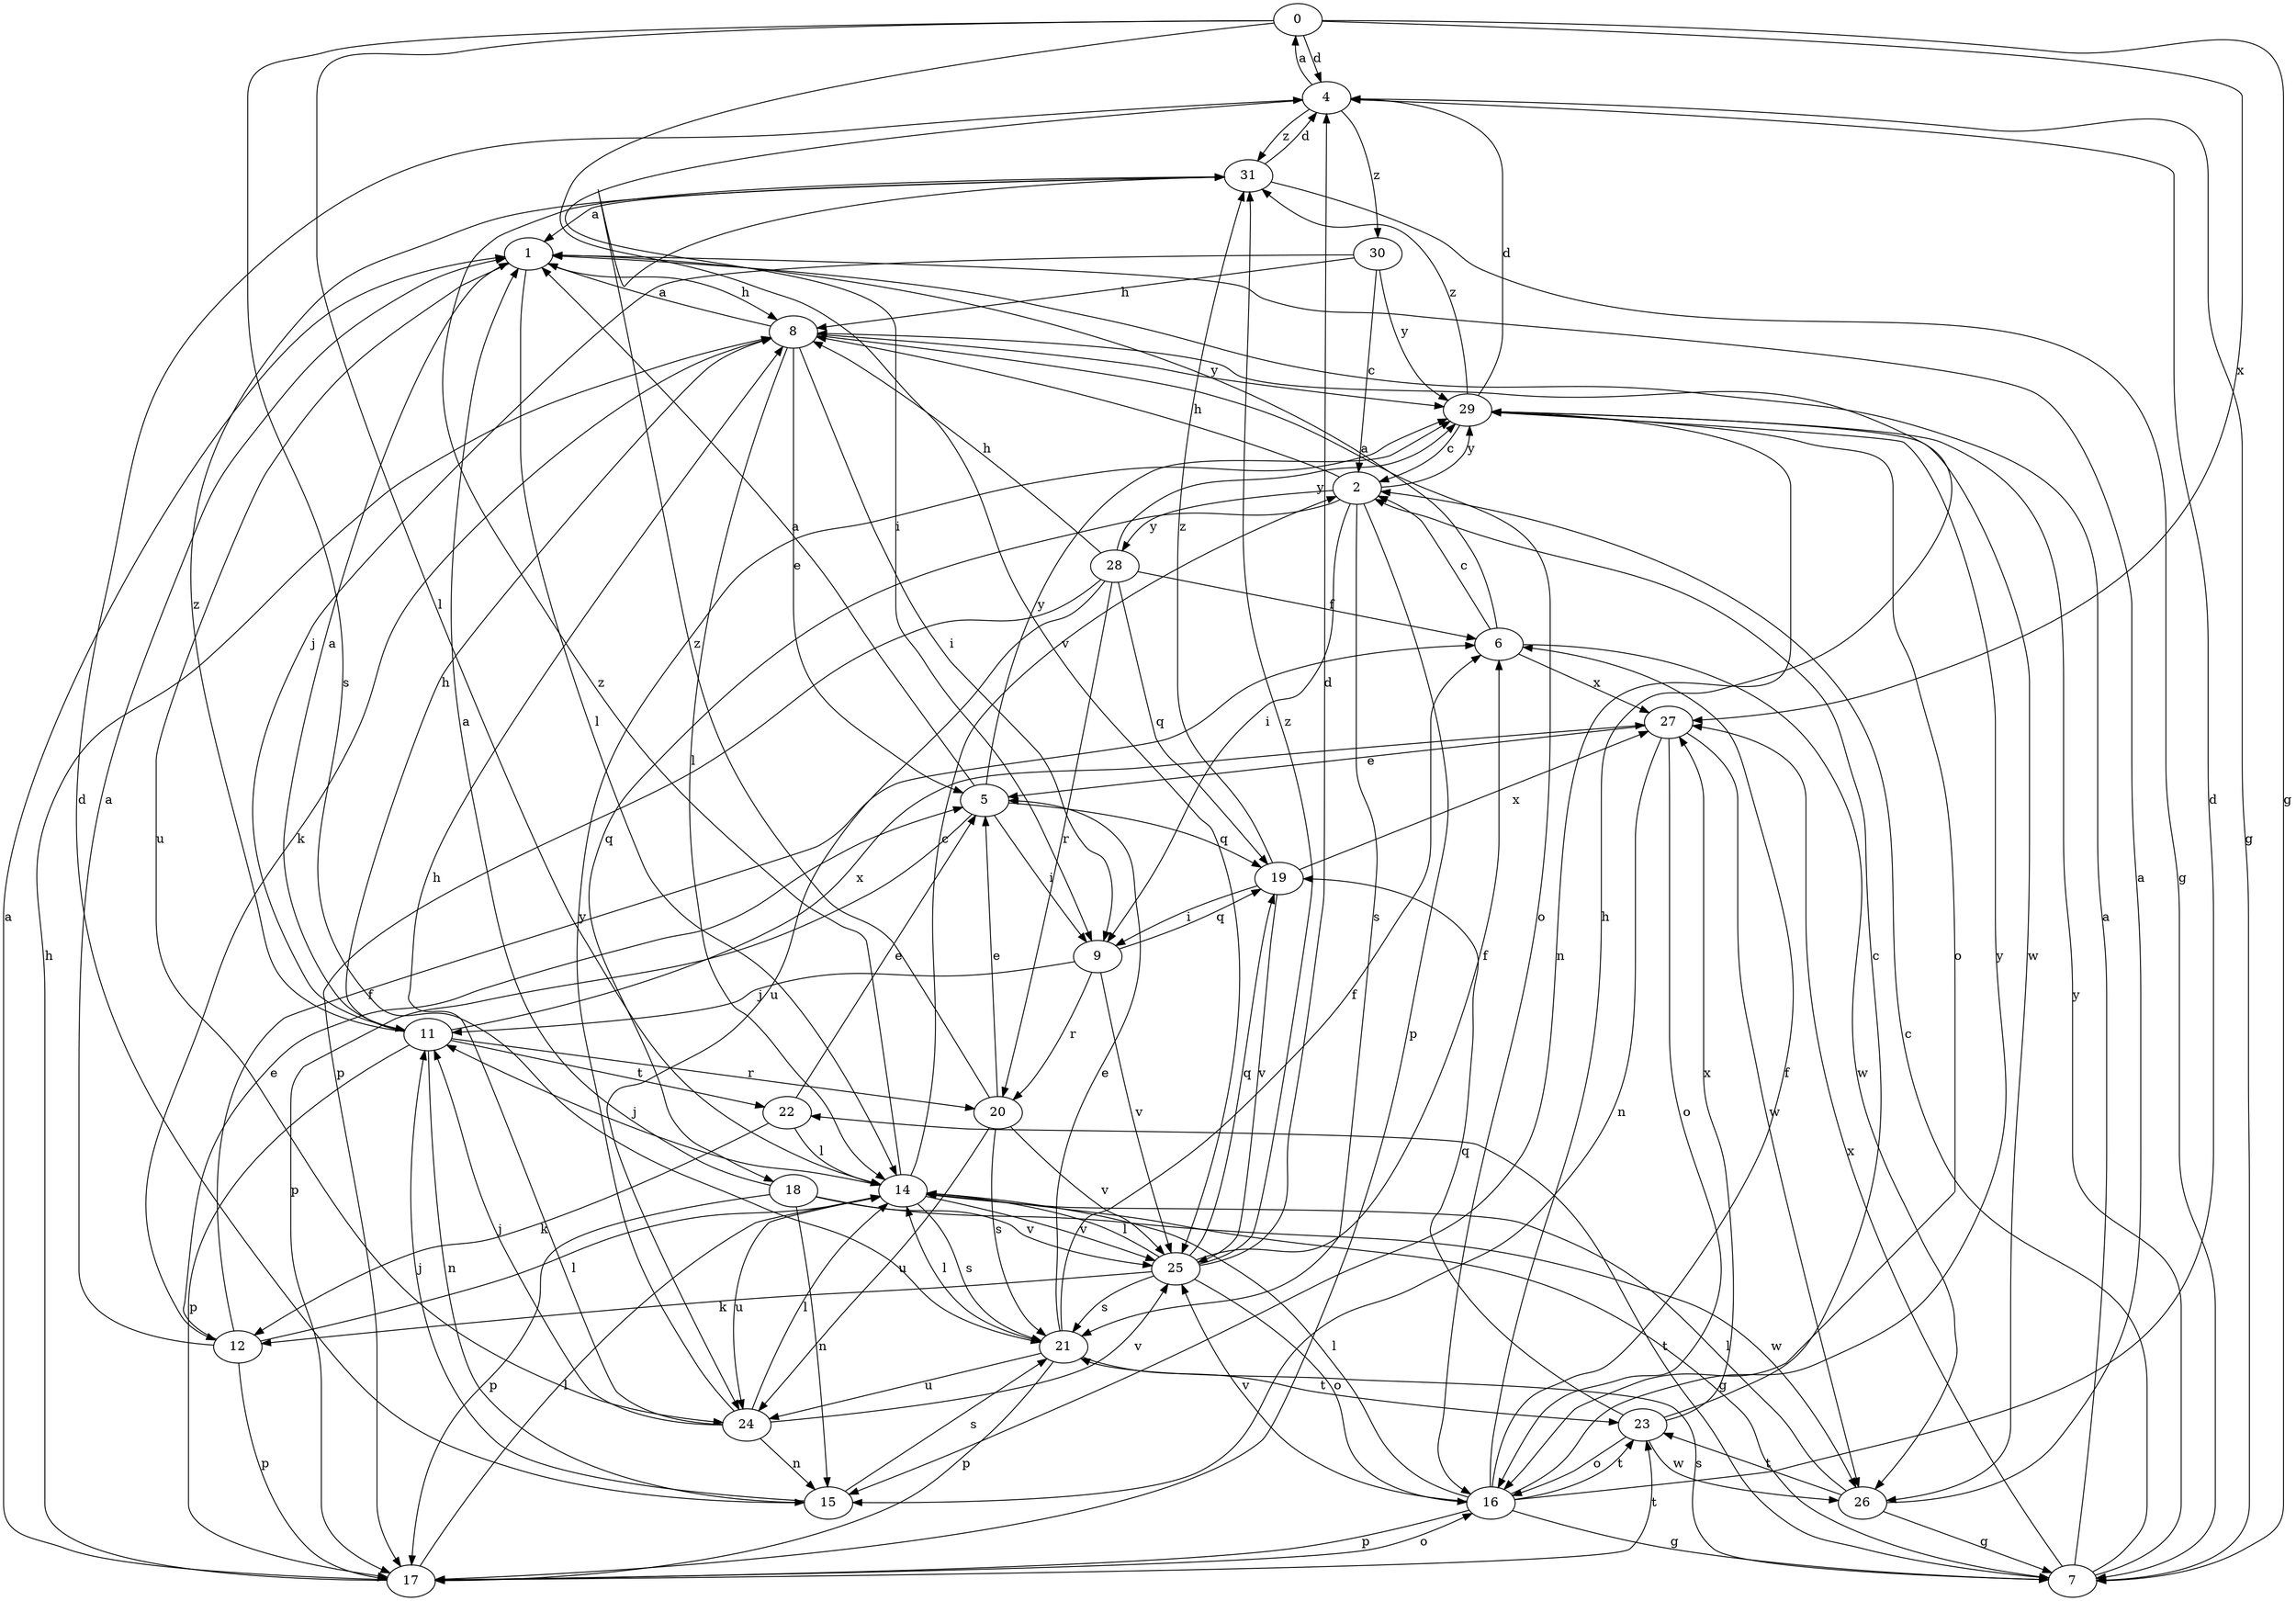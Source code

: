 strict digraph  {
0;
1;
2;
4;
5;
6;
7;
8;
9;
11;
12;
14;
15;
16;
17;
18;
19;
20;
21;
22;
23;
24;
25;
26;
27;
28;
29;
30;
31;
0 -> 4  [label=d];
0 -> 7  [label=g];
0 -> 14  [label=l];
0 -> 21  [label=s];
0 -> 25  [label=v];
0 -> 27  [label=x];
1 -> 8  [label=h];
1 -> 14  [label=l];
1 -> 24  [label=u];
2 -> 8  [label=h];
2 -> 9  [label=i];
2 -> 17  [label=p];
2 -> 18  [label=q];
2 -> 21  [label=s];
2 -> 28  [label=y];
2 -> 29  [label=y];
4 -> 0  [label=a];
4 -> 7  [label=g];
4 -> 9  [label=i];
4 -> 30  [label=z];
4 -> 31  [label=z];
5 -> 1  [label=a];
5 -> 9  [label=i];
5 -> 17  [label=p];
5 -> 19  [label=q];
5 -> 29  [label=y];
6 -> 1  [label=a];
6 -> 2  [label=c];
6 -> 26  [label=w];
6 -> 27  [label=x];
7 -> 1  [label=a];
7 -> 2  [label=c];
7 -> 21  [label=s];
7 -> 22  [label=t];
7 -> 27  [label=x];
7 -> 29  [label=y];
8 -> 1  [label=a];
8 -> 5  [label=e];
8 -> 9  [label=i];
8 -> 12  [label=k];
8 -> 14  [label=l];
8 -> 16  [label=o];
8 -> 29  [label=y];
9 -> 11  [label=j];
9 -> 19  [label=q];
9 -> 20  [label=r];
9 -> 25  [label=v];
11 -> 1  [label=a];
11 -> 8  [label=h];
11 -> 15  [label=n];
11 -> 17  [label=p];
11 -> 20  [label=r];
11 -> 22  [label=t];
11 -> 27  [label=x];
11 -> 31  [label=z];
12 -> 1  [label=a];
12 -> 5  [label=e];
12 -> 6  [label=f];
12 -> 14  [label=l];
12 -> 17  [label=p];
14 -> 2  [label=c];
14 -> 7  [label=g];
14 -> 11  [label=j];
14 -> 21  [label=s];
14 -> 24  [label=u];
14 -> 25  [label=v];
14 -> 31  [label=z];
15 -> 4  [label=d];
15 -> 11  [label=j];
15 -> 21  [label=s];
16 -> 4  [label=d];
16 -> 6  [label=f];
16 -> 7  [label=g];
16 -> 8  [label=h];
16 -> 14  [label=l];
16 -> 17  [label=p];
16 -> 23  [label=t];
16 -> 25  [label=v];
16 -> 29  [label=y];
17 -> 1  [label=a];
17 -> 8  [label=h];
17 -> 14  [label=l];
17 -> 16  [label=o];
17 -> 23  [label=t];
18 -> 1  [label=a];
18 -> 15  [label=n];
18 -> 17  [label=p];
18 -> 25  [label=v];
18 -> 26  [label=w];
19 -> 9  [label=i];
19 -> 25  [label=v];
19 -> 27  [label=x];
19 -> 31  [label=z];
20 -> 5  [label=e];
20 -> 21  [label=s];
20 -> 24  [label=u];
20 -> 25  [label=v];
20 -> 31  [label=z];
21 -> 5  [label=e];
21 -> 6  [label=f];
21 -> 14  [label=l];
21 -> 17  [label=p];
21 -> 23  [label=t];
21 -> 24  [label=u];
22 -> 5  [label=e];
22 -> 12  [label=k];
22 -> 14  [label=l];
23 -> 2  [label=c];
23 -> 16  [label=o];
23 -> 19  [label=q];
23 -> 26  [label=w];
23 -> 27  [label=x];
24 -> 8  [label=h];
24 -> 11  [label=j];
24 -> 14  [label=l];
24 -> 15  [label=n];
24 -> 25  [label=v];
24 -> 29  [label=y];
25 -> 4  [label=d];
25 -> 6  [label=f];
25 -> 12  [label=k];
25 -> 14  [label=l];
25 -> 16  [label=o];
25 -> 19  [label=q];
25 -> 21  [label=s];
25 -> 31  [label=z];
26 -> 1  [label=a];
26 -> 7  [label=g];
26 -> 14  [label=l];
26 -> 23  [label=t];
27 -> 5  [label=e];
27 -> 15  [label=n];
27 -> 16  [label=o];
27 -> 26  [label=w];
28 -> 6  [label=f];
28 -> 8  [label=h];
28 -> 17  [label=p];
28 -> 19  [label=q];
28 -> 20  [label=r];
28 -> 24  [label=u];
28 -> 29  [label=y];
29 -> 2  [label=c];
29 -> 4  [label=d];
29 -> 15  [label=n];
29 -> 16  [label=o];
29 -> 26  [label=w];
29 -> 31  [label=z];
30 -> 2  [label=c];
30 -> 8  [label=h];
30 -> 11  [label=j];
30 -> 29  [label=y];
31 -> 1  [label=a];
31 -> 4  [label=d];
31 -> 7  [label=g];
}
